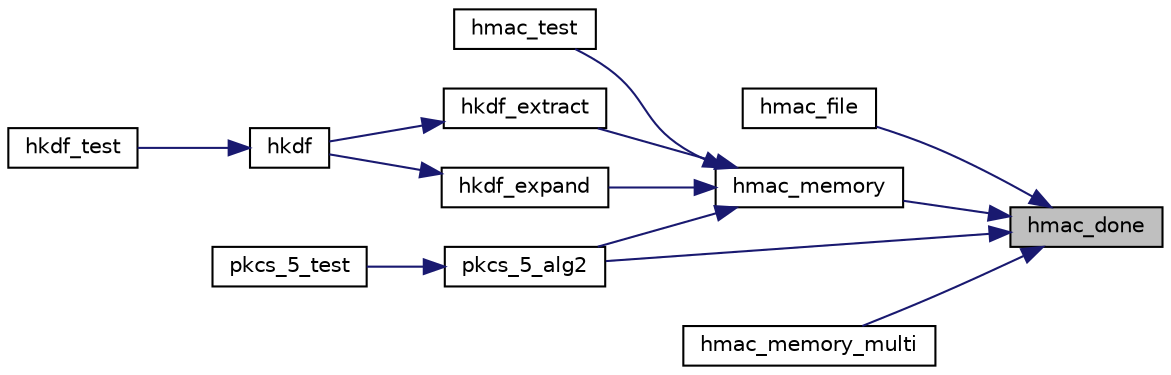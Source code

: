 digraph "hmac_done"
{
 // LATEX_PDF_SIZE
  edge [fontname="Helvetica",fontsize="10",labelfontname="Helvetica",labelfontsize="10"];
  node [fontname="Helvetica",fontsize="10",shape=record];
  rankdir="RL";
  Node7 [label="hmac_done",height=0.2,width=0.4,color="black", fillcolor="grey75", style="filled", fontcolor="black",tooltip="Terminate an HMAC session."];
  Node7 -> Node8 [dir="back",color="midnightblue",fontsize="10",style="solid"];
  Node8 [label="hmac_file",height=0.2,width=0.4,color="black", fillcolor="white", style="filled",URL="$hmac__file_8c.html#a61c2b2aeca9a287224c20e7fceff11cd",tooltip="HMAC a file."];
  Node7 -> Node9 [dir="back",color="midnightblue",fontsize="10",style="solid"];
  Node9 [label="hmac_memory",height=0.2,width=0.4,color="black", fillcolor="white", style="filled",URL="$hmac__memory_8c.html#a6bf2dff4537e6332dec46266a9db7580",tooltip="HMAC a block of memory to produce the authentication tag."];
  Node9 -> Node10 [dir="back",color="midnightblue",fontsize="10",style="solid"];
  Node10 [label="hmac_test",height=0.2,width=0.4,color="black", fillcolor="white", style="filled",URL="$hmac__test_8c.html#af43c4e10ec1984cf428cf69cd3184e53",tooltip="HMAC self-test."];
  Node9 -> Node11 [dir="back",color="midnightblue",fontsize="10",style="solid"];
  Node11 [label="hkdf_extract",height=0.2,width=0.4,color="black", fillcolor="white", style="filled",URL="$hkdf_8c.html#a6af77e2823d3b6e691098963b07ea26a",tooltip=" "];
  Node11 -> Node12 [dir="back",color="midnightblue",fontsize="10",style="solid"];
  Node12 [label="hkdf",height=0.2,width=0.4,color="black", fillcolor="white", style="filled",URL="$hkdf_8c.html#ac79c8ae04bc15c69e9704277e38d22be",tooltip=" "];
  Node12 -> Node13 [dir="back",color="midnightblue",fontsize="10",style="solid"];
  Node13 [label="hkdf_test",height=0.2,width=0.4,color="black", fillcolor="white", style="filled",URL="$hkdf__test_8c.html#a373d92dae833619c1fccb018f21357dd",tooltip="LTC_HKDF self-test."];
  Node9 -> Node14 [dir="back",color="midnightblue",fontsize="10",style="solid"];
  Node14 [label="hkdf_expand",height=0.2,width=0.4,color="black", fillcolor="white", style="filled",URL="$hkdf_8c.html#a1fa3c2a1e44fc629a059ae5c61cc0197",tooltip=" "];
  Node14 -> Node12 [dir="back",color="midnightblue",fontsize="10",style="solid"];
  Node9 -> Node15 [dir="back",color="midnightblue",fontsize="10",style="solid"];
  Node15 [label="pkcs_5_alg2",height=0.2,width=0.4,color="black", fillcolor="white", style="filled",URL="$pkcs__5__2_8c.html#a738b05376774b9a5b311a59ec73966f0",tooltip="Execute PKCS #5 v2."];
  Node15 -> Node16 [dir="back",color="midnightblue",fontsize="10",style="solid"];
  Node16 [label="pkcs_5_test",height=0.2,width=0.4,color="black", fillcolor="white", style="filled",URL="$pkcs__5__test_8c.html#a1a78c0bca3595115dd9272c2026b607e",tooltip="PKCS #5 self-test."];
  Node7 -> Node17 [dir="back",color="midnightblue",fontsize="10",style="solid"];
  Node17 [label="hmac_memory_multi",height=0.2,width=0.4,color="black", fillcolor="white", style="filled",URL="$hmac__memory__multi_8c.html#a42b0c424c7e01653550dc7d9ac3bb4b9",tooltip="HMAC multiple blocks of memory to produce the authentication tag."];
  Node7 -> Node15 [dir="back",color="midnightblue",fontsize="10",style="solid"];
}
